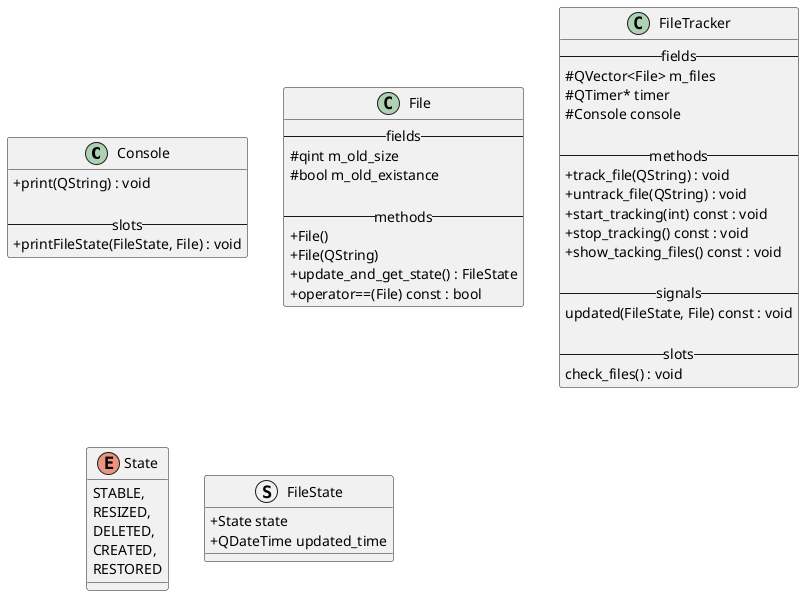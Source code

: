 @startuml
skinparam classAttributeIconSize 0

class Console {
    + print(QString) : void

    -- slots --
    + printFileState(FileState, File) : void
}

class File {
    -- fields --
    # qint m_old_size
    # bool m_old_existance

    -- methods --
    + File()
    + File(QString)
    + update_and_get_state() : FileState
    + operator==(File) const : bool
}

class FileTracker {
    -- fields --
    # QVector<File> m_files
    # QTimer* timer
    # Console console

    -- methods --
    + track_file(QString) : void
    + untrack_file(QString) : void
    + start_tracking(int) const : void
    + stop_tracking() const : void
    + show_tacking_files() const : void

    -- signals --
    updated(FileState, File) const : void

    -- slots --
    check_files() : void
}

enum State {
    STABLE,
    RESIZED,
    DELETED,
    CREATED,
    RESTORED
}

struct FileState {
    + State state
    + QDateTime updated_time
}


@enduml
